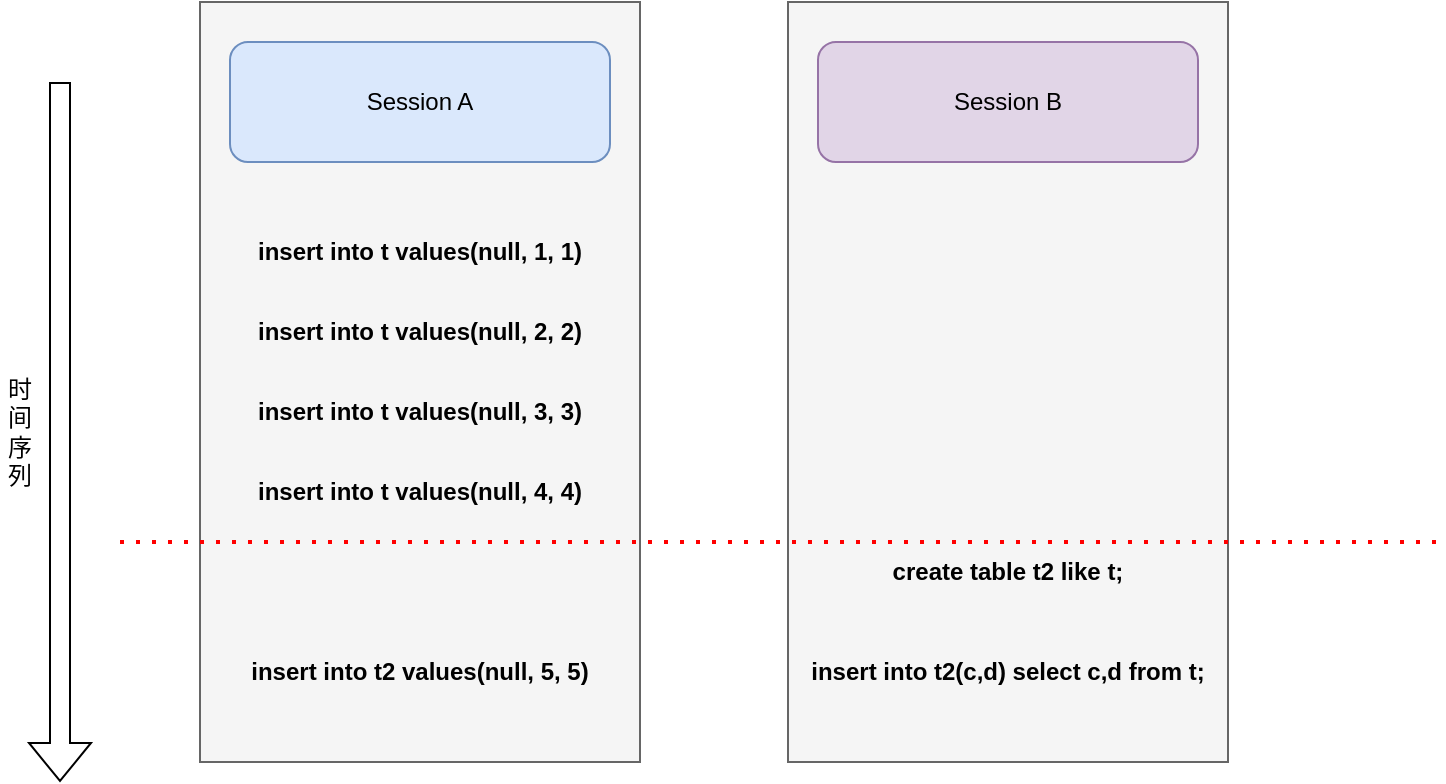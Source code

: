 <mxfile version="24.1.0" type="github">
  <diagram name="第 1 页" id="9XwTSaldfWvLcYyXnSAD">
    <mxGraphModel dx="1562" dy="845" grid="1" gridSize="10" guides="1" tooltips="1" connect="1" arrows="1" fold="1" page="1" pageScale="1" pageWidth="827" pageHeight="1169" math="0" shadow="0">
      <root>
        <mxCell id="0" />
        <mxCell id="1" parent="0" />
        <mxCell id="31IPPnsHwMOyQvvF-uUq-6" value="" style="rounded=0;whiteSpace=wrap;html=1;fillColor=#f5f5f5;fontColor=#333333;strokeColor=#666666;" vertex="1" parent="1">
          <mxGeometry x="394" y="20" width="220" height="380" as="geometry" />
        </mxCell>
        <mxCell id="31IPPnsHwMOyQvvF-uUq-5" value="Session B" style="rounded=1;whiteSpace=wrap;html=1;fillColor=#e1d5e7;strokeColor=#9673a6;" vertex="1" parent="1">
          <mxGeometry x="409" y="40" width="190" height="60" as="geometry" />
        </mxCell>
        <mxCell id="31IPPnsHwMOyQvvF-uUq-7" value="" style="rounded=0;whiteSpace=wrap;html=1;fillColor=#f5f5f5;fontColor=#333333;strokeColor=#666666;" vertex="1" parent="1">
          <mxGeometry x="100" y="20" width="220" height="380" as="geometry" />
        </mxCell>
        <mxCell id="31IPPnsHwMOyQvvF-uUq-8" value="Session A" style="rounded=1;whiteSpace=wrap;html=1;fillColor=#dae8fc;strokeColor=#6c8ebf;" vertex="1" parent="1">
          <mxGeometry x="115" y="40" width="190" height="60" as="geometry" />
        </mxCell>
        <mxCell id="31IPPnsHwMOyQvvF-uUq-9" value="insert into t values(null, 1, 1)" style="text;html=1;align=center;verticalAlign=middle;whiteSpace=wrap;rounded=0;fontStyle=1" vertex="1" parent="1">
          <mxGeometry x="100" y="130" width="220" height="30" as="geometry" />
        </mxCell>
        <mxCell id="31IPPnsHwMOyQvvF-uUq-10" value="" style="shape=flexArrow;endArrow=classic;html=1;rounded=0;" edge="1" parent="1">
          <mxGeometry width="50" height="50" relative="1" as="geometry">
            <mxPoint x="30" y="60" as="sourcePoint" />
            <mxPoint x="30" y="410" as="targetPoint" />
          </mxGeometry>
        </mxCell>
        <mxCell id="31IPPnsHwMOyQvvF-uUq-11" value="insert into t values(null, 2, 2)" style="text;html=1;align=center;verticalAlign=middle;whiteSpace=wrap;rounded=0;fontStyle=1" vertex="1" parent="1">
          <mxGeometry x="100" y="170" width="220" height="30" as="geometry" />
        </mxCell>
        <mxCell id="31IPPnsHwMOyQvvF-uUq-12" value="insert into t values(null, 3, 3)" style="text;html=1;align=center;verticalAlign=middle;whiteSpace=wrap;rounded=0;fontStyle=1" vertex="1" parent="1">
          <mxGeometry x="100" y="210" width="220" height="30" as="geometry" />
        </mxCell>
        <mxCell id="31IPPnsHwMOyQvvF-uUq-13" value="insert into t values(null, 4, 4)" style="text;html=1;align=center;verticalAlign=middle;whiteSpace=wrap;rounded=0;fontStyle=1" vertex="1" parent="1">
          <mxGeometry x="100" y="250" width="220" height="30" as="geometry" />
        </mxCell>
        <mxCell id="31IPPnsHwMOyQvvF-uUq-14" value="insert into t2 values(null, 5, 5)" style="text;html=1;align=center;verticalAlign=middle;whiteSpace=wrap;rounded=0;fontStyle=1" vertex="1" parent="1">
          <mxGeometry x="100" y="340" width="220" height="30" as="geometry" />
        </mxCell>
        <mxCell id="31IPPnsHwMOyQvvF-uUq-15" value="create table t2 like t;" style="text;html=1;align=center;verticalAlign=middle;whiteSpace=wrap;rounded=0;fontStyle=1" vertex="1" parent="1">
          <mxGeometry x="394" y="290" width="220" height="30" as="geometry" />
        </mxCell>
        <mxCell id="31IPPnsHwMOyQvvF-uUq-16" value="insert into t2(c,d) select c,d from t;" style="text;html=1;align=center;verticalAlign=middle;whiteSpace=wrap;rounded=0;fontStyle=1" vertex="1" parent="1">
          <mxGeometry x="394" y="340" width="220" height="30" as="geometry" />
        </mxCell>
        <mxCell id="31IPPnsHwMOyQvvF-uUq-17" value="" style="endArrow=none;dashed=1;html=1;dashPattern=1 3;strokeWidth=2;rounded=0;strokeColor=#FF0000;" edge="1" parent="1">
          <mxGeometry width="50" height="50" relative="1" as="geometry">
            <mxPoint x="60" y="290" as="sourcePoint" />
            <mxPoint x="720" y="290" as="targetPoint" />
          </mxGeometry>
        </mxCell>
        <mxCell id="31IPPnsHwMOyQvvF-uUq-19" value="时间序列" style="text;html=1;align=center;verticalAlign=middle;whiteSpace=wrap;rounded=0;" vertex="1" parent="1">
          <mxGeometry y="85" width="20" height="300" as="geometry" />
        </mxCell>
      </root>
    </mxGraphModel>
  </diagram>
</mxfile>
